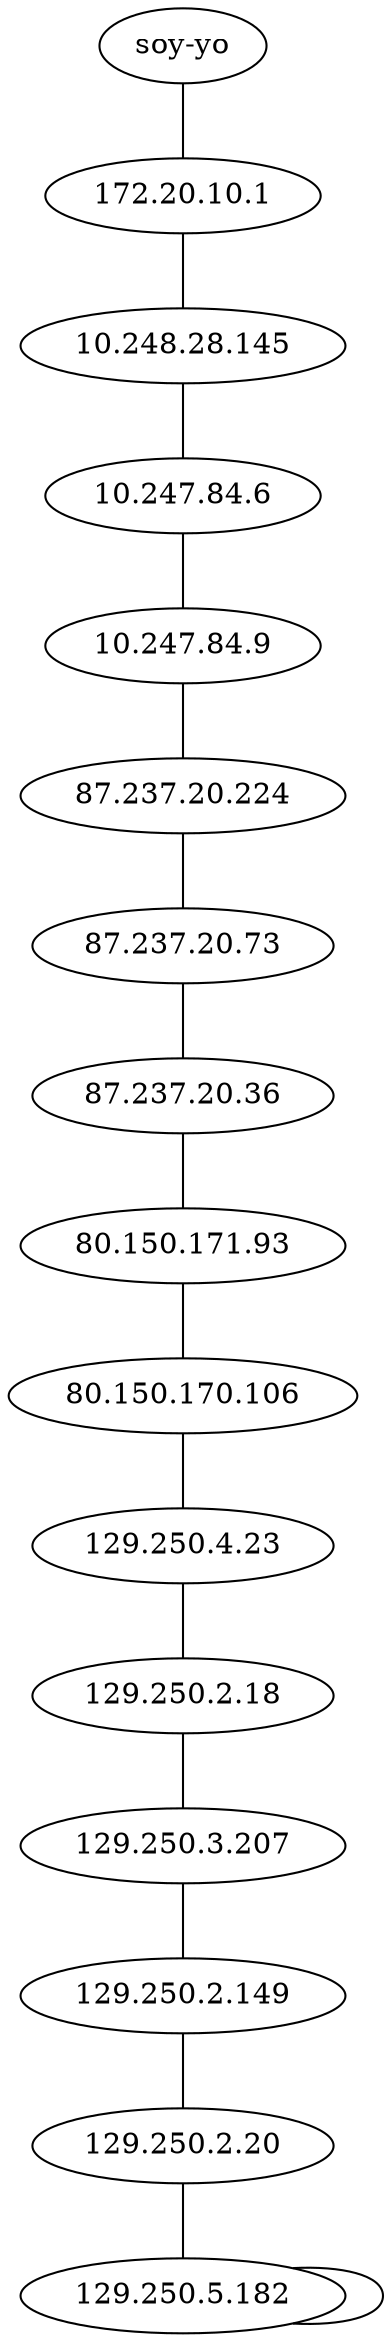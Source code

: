 strict graph {
	"soy-yo" -- "172.20.10.1" -- "10.248.28.145" -- "10.247.84.6" -- "10.247.84.9" -- "87.237.20.224" -- "87.237.20.73" -- "87.237.20.36" // google.com
	"soy-yo" -- "172.20.10.1" -- "10.248.28.145" -- "10.247.84.6" -- "10.247.84.9" -- "87.237.20.224" -- "87.237.20.73" -- "87.237.20.36" -- "80.150.171.93" -- "80.150.170.106" -- "129.250.4.23" -- "129.250.2.18" -- "129.250.3.207" -- "129.250.2.149" -- "129.250.2.20" -- "129.250.5.182" -- "129.250.5.182" // github.com
}
